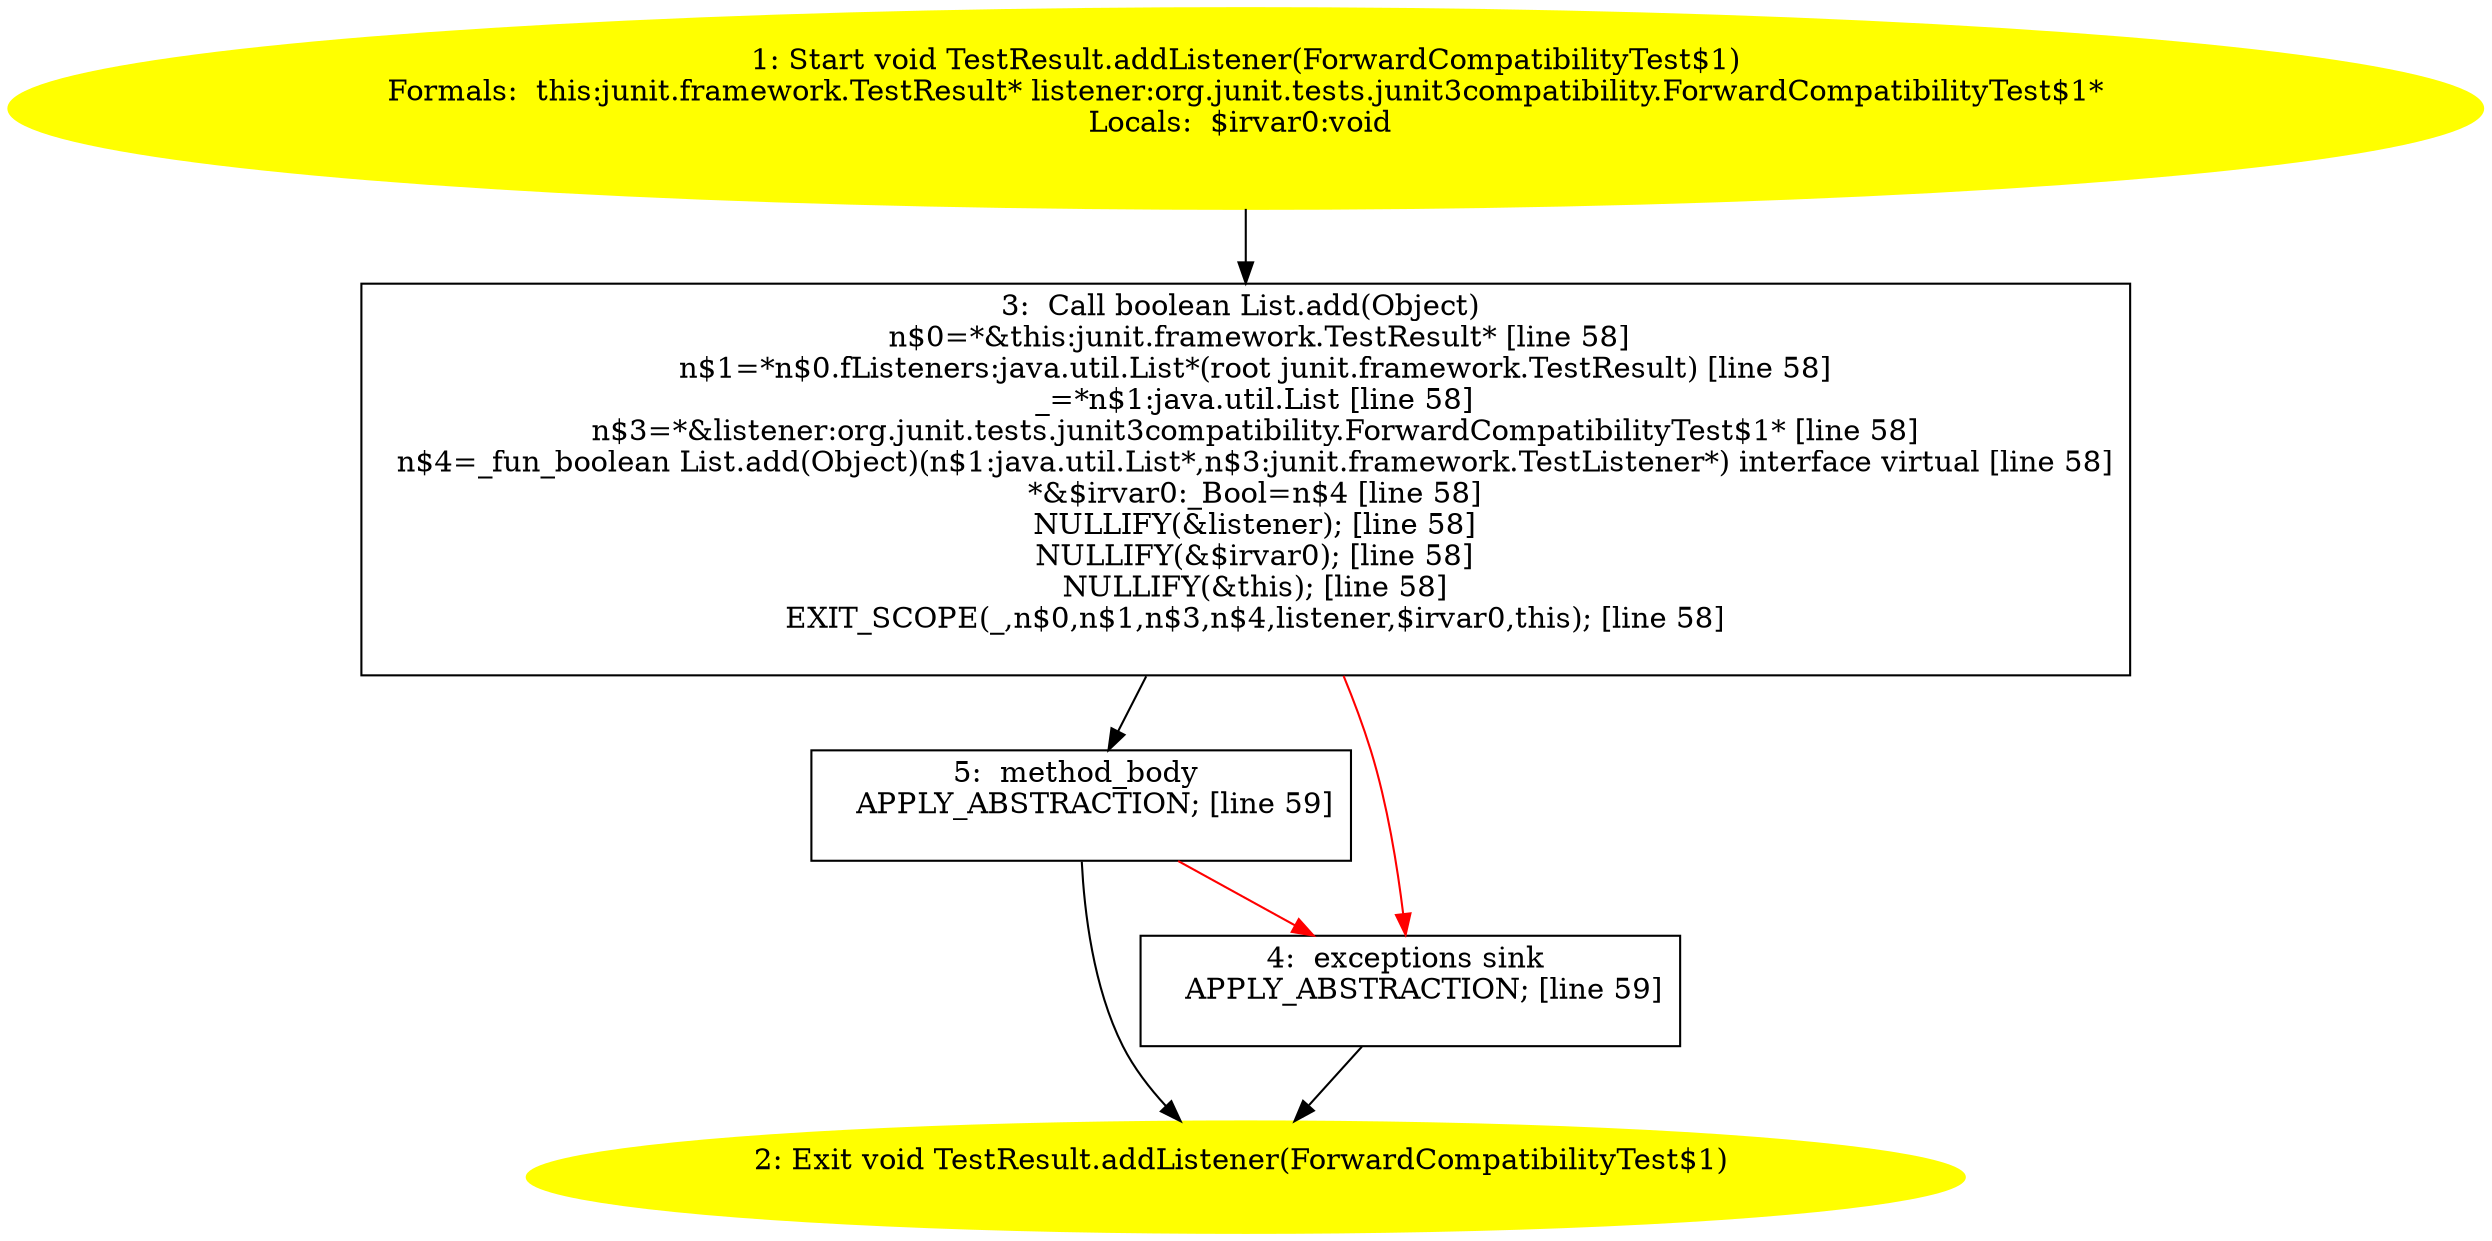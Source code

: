 /* @generated */
digraph cfg {
"junit.framework.TestResult.addListener(org.junit.tests.junit3compatibility.ForwardCompatibilityTest$.7d98a5797e0419ccd550d03608b35a5b_1" [label="1: Start void TestResult.addListener(ForwardCompatibilityTest$1)\nFormals:  this:junit.framework.TestResult* listener:org.junit.tests.junit3compatibility.ForwardCompatibilityTest$1*\nLocals:  $irvar0:void \n  " color=yellow style=filled]
	

	 "junit.framework.TestResult.addListener(org.junit.tests.junit3compatibility.ForwardCompatibilityTest$.7d98a5797e0419ccd550d03608b35a5b_1" -> "junit.framework.TestResult.addListener(org.junit.tests.junit3compatibility.ForwardCompatibilityTest$.7d98a5797e0419ccd550d03608b35a5b_3" ;
"junit.framework.TestResult.addListener(org.junit.tests.junit3compatibility.ForwardCompatibilityTest$.7d98a5797e0419ccd550d03608b35a5b_2" [label="2: Exit void TestResult.addListener(ForwardCompatibilityTest$1) \n  " color=yellow style=filled]
	

"junit.framework.TestResult.addListener(org.junit.tests.junit3compatibility.ForwardCompatibilityTest$.7d98a5797e0419ccd550d03608b35a5b_3" [label="3:  Call boolean List.add(Object) \n   n$0=*&this:junit.framework.TestResult* [line 58]\n  n$1=*n$0.fListeners:java.util.List*(root junit.framework.TestResult) [line 58]\n  _=*n$1:java.util.List [line 58]\n  n$3=*&listener:org.junit.tests.junit3compatibility.ForwardCompatibilityTest$1* [line 58]\n  n$4=_fun_boolean List.add(Object)(n$1:java.util.List*,n$3:junit.framework.TestListener*) interface virtual [line 58]\n  *&$irvar0:_Bool=n$4 [line 58]\n  NULLIFY(&listener); [line 58]\n  NULLIFY(&$irvar0); [line 58]\n  NULLIFY(&this); [line 58]\n  EXIT_SCOPE(_,n$0,n$1,n$3,n$4,listener,$irvar0,this); [line 58]\n " shape="box"]
	

	 "junit.framework.TestResult.addListener(org.junit.tests.junit3compatibility.ForwardCompatibilityTest$.7d98a5797e0419ccd550d03608b35a5b_3" -> "junit.framework.TestResult.addListener(org.junit.tests.junit3compatibility.ForwardCompatibilityTest$.7d98a5797e0419ccd550d03608b35a5b_5" ;
	 "junit.framework.TestResult.addListener(org.junit.tests.junit3compatibility.ForwardCompatibilityTest$.7d98a5797e0419ccd550d03608b35a5b_3" -> "junit.framework.TestResult.addListener(org.junit.tests.junit3compatibility.ForwardCompatibilityTest$.7d98a5797e0419ccd550d03608b35a5b_4" [color="red" ];
"junit.framework.TestResult.addListener(org.junit.tests.junit3compatibility.ForwardCompatibilityTest$.7d98a5797e0419ccd550d03608b35a5b_4" [label="4:  exceptions sink \n   APPLY_ABSTRACTION; [line 59]\n " shape="box"]
	

	 "junit.framework.TestResult.addListener(org.junit.tests.junit3compatibility.ForwardCompatibilityTest$.7d98a5797e0419ccd550d03608b35a5b_4" -> "junit.framework.TestResult.addListener(org.junit.tests.junit3compatibility.ForwardCompatibilityTest$.7d98a5797e0419ccd550d03608b35a5b_2" ;
"junit.framework.TestResult.addListener(org.junit.tests.junit3compatibility.ForwardCompatibilityTest$.7d98a5797e0419ccd550d03608b35a5b_5" [label="5:  method_body \n   APPLY_ABSTRACTION; [line 59]\n " shape="box"]
	

	 "junit.framework.TestResult.addListener(org.junit.tests.junit3compatibility.ForwardCompatibilityTest$.7d98a5797e0419ccd550d03608b35a5b_5" -> "junit.framework.TestResult.addListener(org.junit.tests.junit3compatibility.ForwardCompatibilityTest$.7d98a5797e0419ccd550d03608b35a5b_2" ;
	 "junit.framework.TestResult.addListener(org.junit.tests.junit3compatibility.ForwardCompatibilityTest$.7d98a5797e0419ccd550d03608b35a5b_5" -> "junit.framework.TestResult.addListener(org.junit.tests.junit3compatibility.ForwardCompatibilityTest$.7d98a5797e0419ccd550d03608b35a5b_4" [color="red" ];
}
